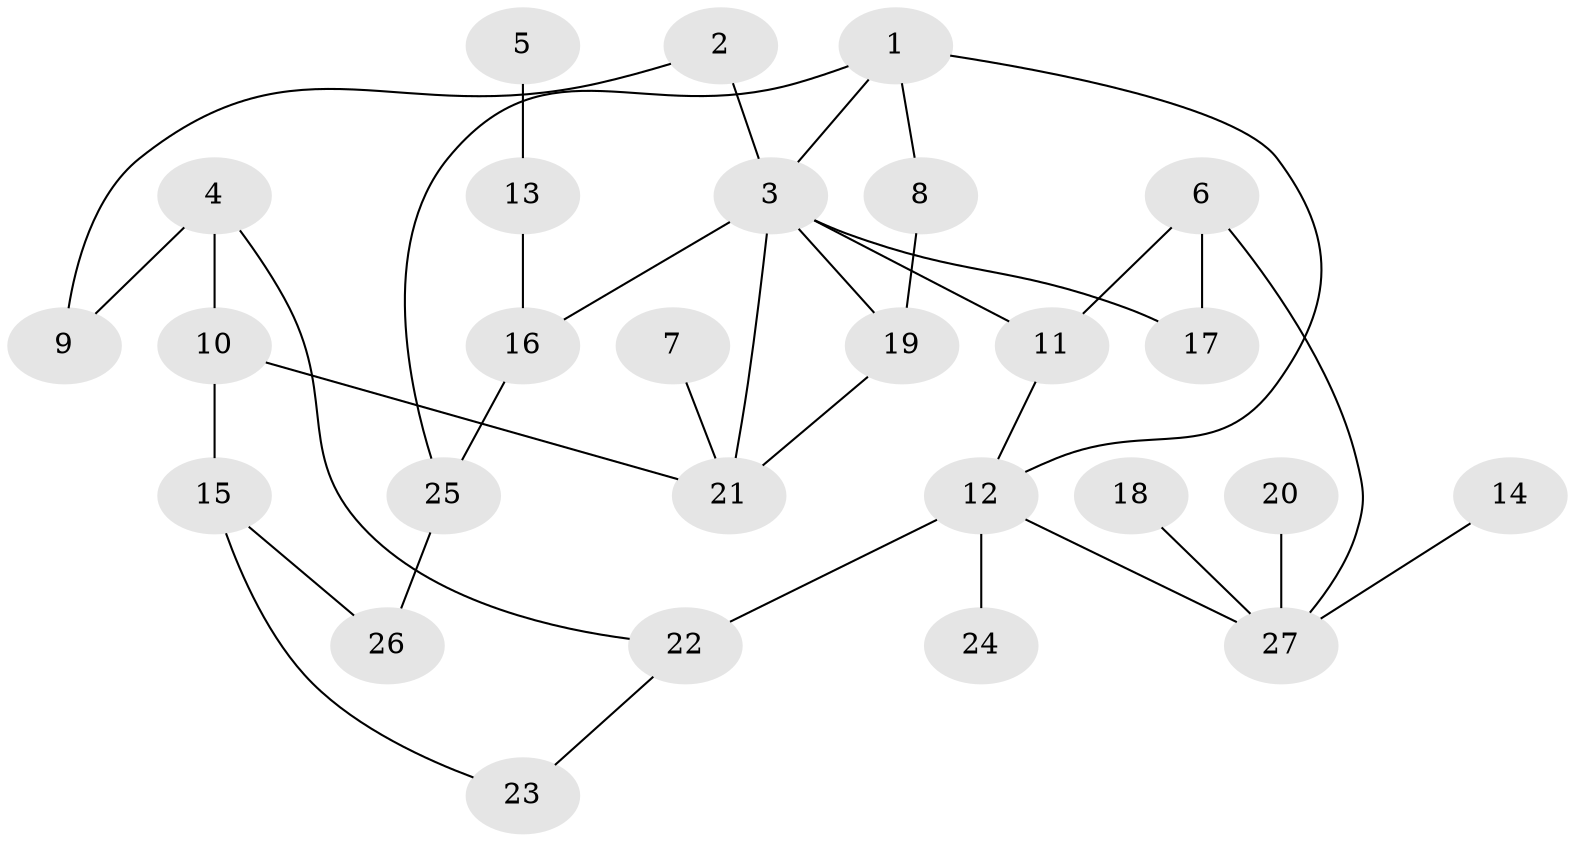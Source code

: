 // original degree distribution, {7: 0.018518518518518517, 4: 0.1111111111111111, 2: 0.3148148148148148, 3: 0.2037037037037037, 6: 0.018518518518518517, 5: 0.05555555555555555, 1: 0.2777777777777778}
// Generated by graph-tools (version 1.1) at 2025/49/03/09/25 03:49:26]
// undirected, 27 vertices, 36 edges
graph export_dot {
graph [start="1"]
  node [color=gray90,style=filled];
  1;
  2;
  3;
  4;
  5;
  6;
  7;
  8;
  9;
  10;
  11;
  12;
  13;
  14;
  15;
  16;
  17;
  18;
  19;
  20;
  21;
  22;
  23;
  24;
  25;
  26;
  27;
  1 -- 3 [weight=1.0];
  1 -- 8 [weight=1.0];
  1 -- 12 [weight=1.0];
  1 -- 25 [weight=1.0];
  2 -- 3 [weight=1.0];
  2 -- 9 [weight=1.0];
  3 -- 11 [weight=1.0];
  3 -- 16 [weight=2.0];
  3 -- 17 [weight=1.0];
  3 -- 19 [weight=1.0];
  3 -- 21 [weight=1.0];
  4 -- 9 [weight=1.0];
  4 -- 10 [weight=1.0];
  4 -- 22 [weight=1.0];
  5 -- 13 [weight=1.0];
  6 -- 11 [weight=1.0];
  6 -- 17 [weight=1.0];
  6 -- 27 [weight=1.0];
  7 -- 21 [weight=1.0];
  8 -- 19 [weight=1.0];
  10 -- 15 [weight=1.0];
  10 -- 21 [weight=1.0];
  11 -- 12 [weight=1.0];
  12 -- 22 [weight=2.0];
  12 -- 24 [weight=1.0];
  12 -- 27 [weight=1.0];
  13 -- 16 [weight=1.0];
  14 -- 27 [weight=1.0];
  15 -- 23 [weight=1.0];
  15 -- 26 [weight=1.0];
  16 -- 25 [weight=1.0];
  18 -- 27 [weight=1.0];
  19 -- 21 [weight=1.0];
  20 -- 27 [weight=1.0];
  22 -- 23 [weight=1.0];
  25 -- 26 [weight=1.0];
}
